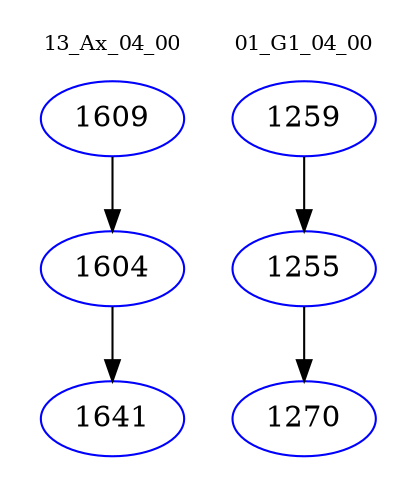 digraph{
subgraph cluster_0 {
color = white
label = "13_Ax_04_00";
fontsize=10;
T0_1609 [label="1609", color="blue"]
T0_1609 -> T0_1604 [color="black"]
T0_1604 [label="1604", color="blue"]
T0_1604 -> T0_1641 [color="black"]
T0_1641 [label="1641", color="blue"]
}
subgraph cluster_1 {
color = white
label = "01_G1_04_00";
fontsize=10;
T1_1259 [label="1259", color="blue"]
T1_1259 -> T1_1255 [color="black"]
T1_1255 [label="1255", color="blue"]
T1_1255 -> T1_1270 [color="black"]
T1_1270 [label="1270", color="blue"]
}
}
